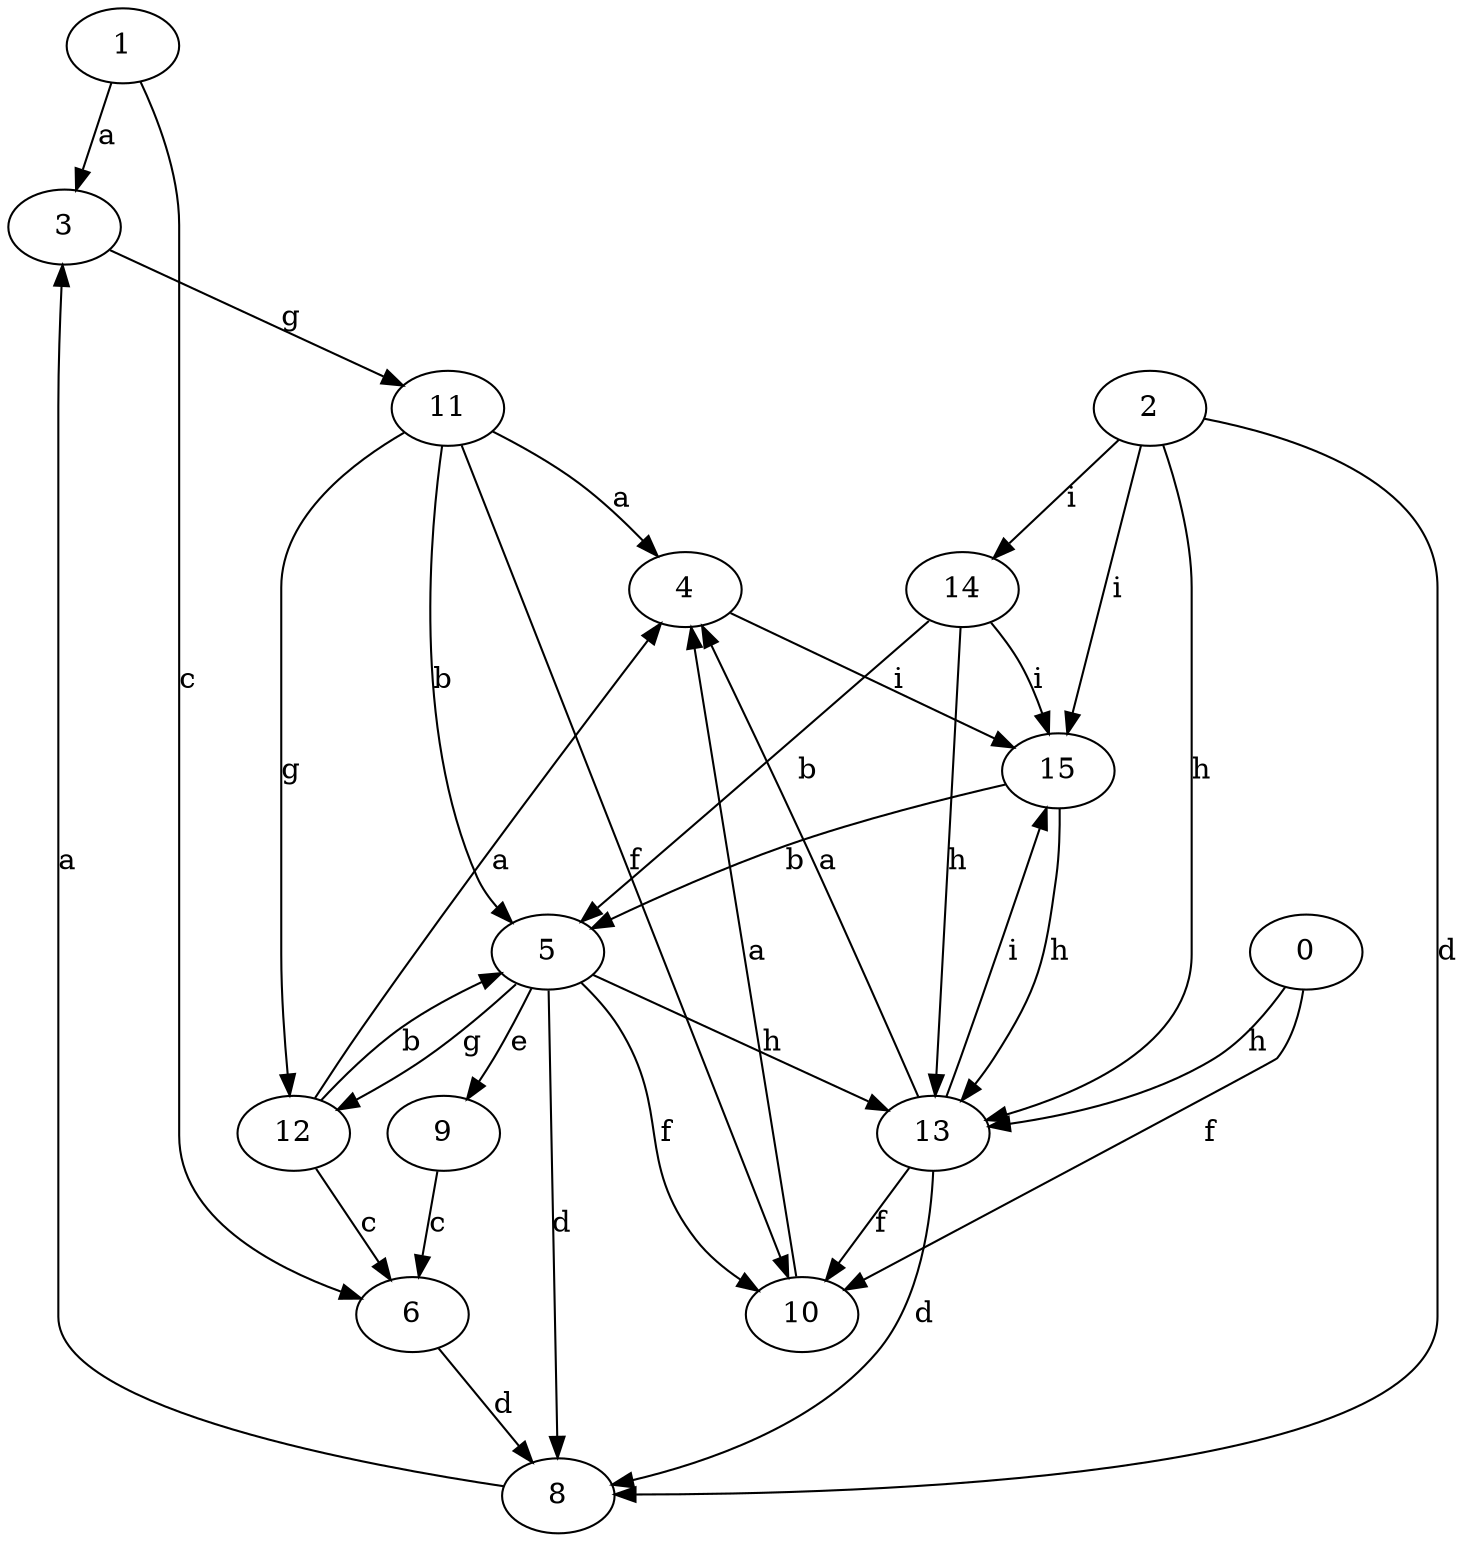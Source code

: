 strict digraph  {
3;
4;
5;
6;
0;
8;
9;
10;
11;
12;
13;
14;
15;
1;
2;
3 -> 11  [label=g];
4 -> 15  [label=i];
5 -> 8  [label=d];
5 -> 9  [label=e];
5 -> 10  [label=f];
5 -> 12  [label=g];
5 -> 13  [label=h];
6 -> 8  [label=d];
0 -> 10  [label=f];
0 -> 13  [label=h];
8 -> 3  [label=a];
9 -> 6  [label=c];
10 -> 4  [label=a];
11 -> 4  [label=a];
11 -> 5  [label=b];
11 -> 10  [label=f];
11 -> 12  [label=g];
12 -> 4  [label=a];
12 -> 5  [label=b];
12 -> 6  [label=c];
13 -> 4  [label=a];
13 -> 8  [label=d];
13 -> 10  [label=f];
13 -> 15  [label=i];
14 -> 5  [label=b];
14 -> 13  [label=h];
14 -> 15  [label=i];
15 -> 5  [label=b];
15 -> 13  [label=h];
1 -> 3  [label=a];
1 -> 6  [label=c];
2 -> 8  [label=d];
2 -> 13  [label=h];
2 -> 14  [label=i];
2 -> 15  [label=i];
}
